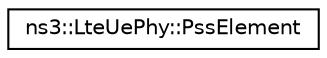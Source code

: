 digraph "Graphical Class Hierarchy"
{
 // LATEX_PDF_SIZE
  edge [fontname="Helvetica",fontsize="10",labelfontname="Helvetica",labelfontsize="10"];
  node [fontname="Helvetica",fontsize="10",shape=record];
  rankdir="LR";
  Node0 [label="ns3::LteUePhy::PssElement",height=0.2,width=0.4,color="black", fillcolor="white", style="filled",URL="$structns3_1_1_lte_ue_phy_1_1_pss_element.html",tooltip="PssElement structure."];
}
